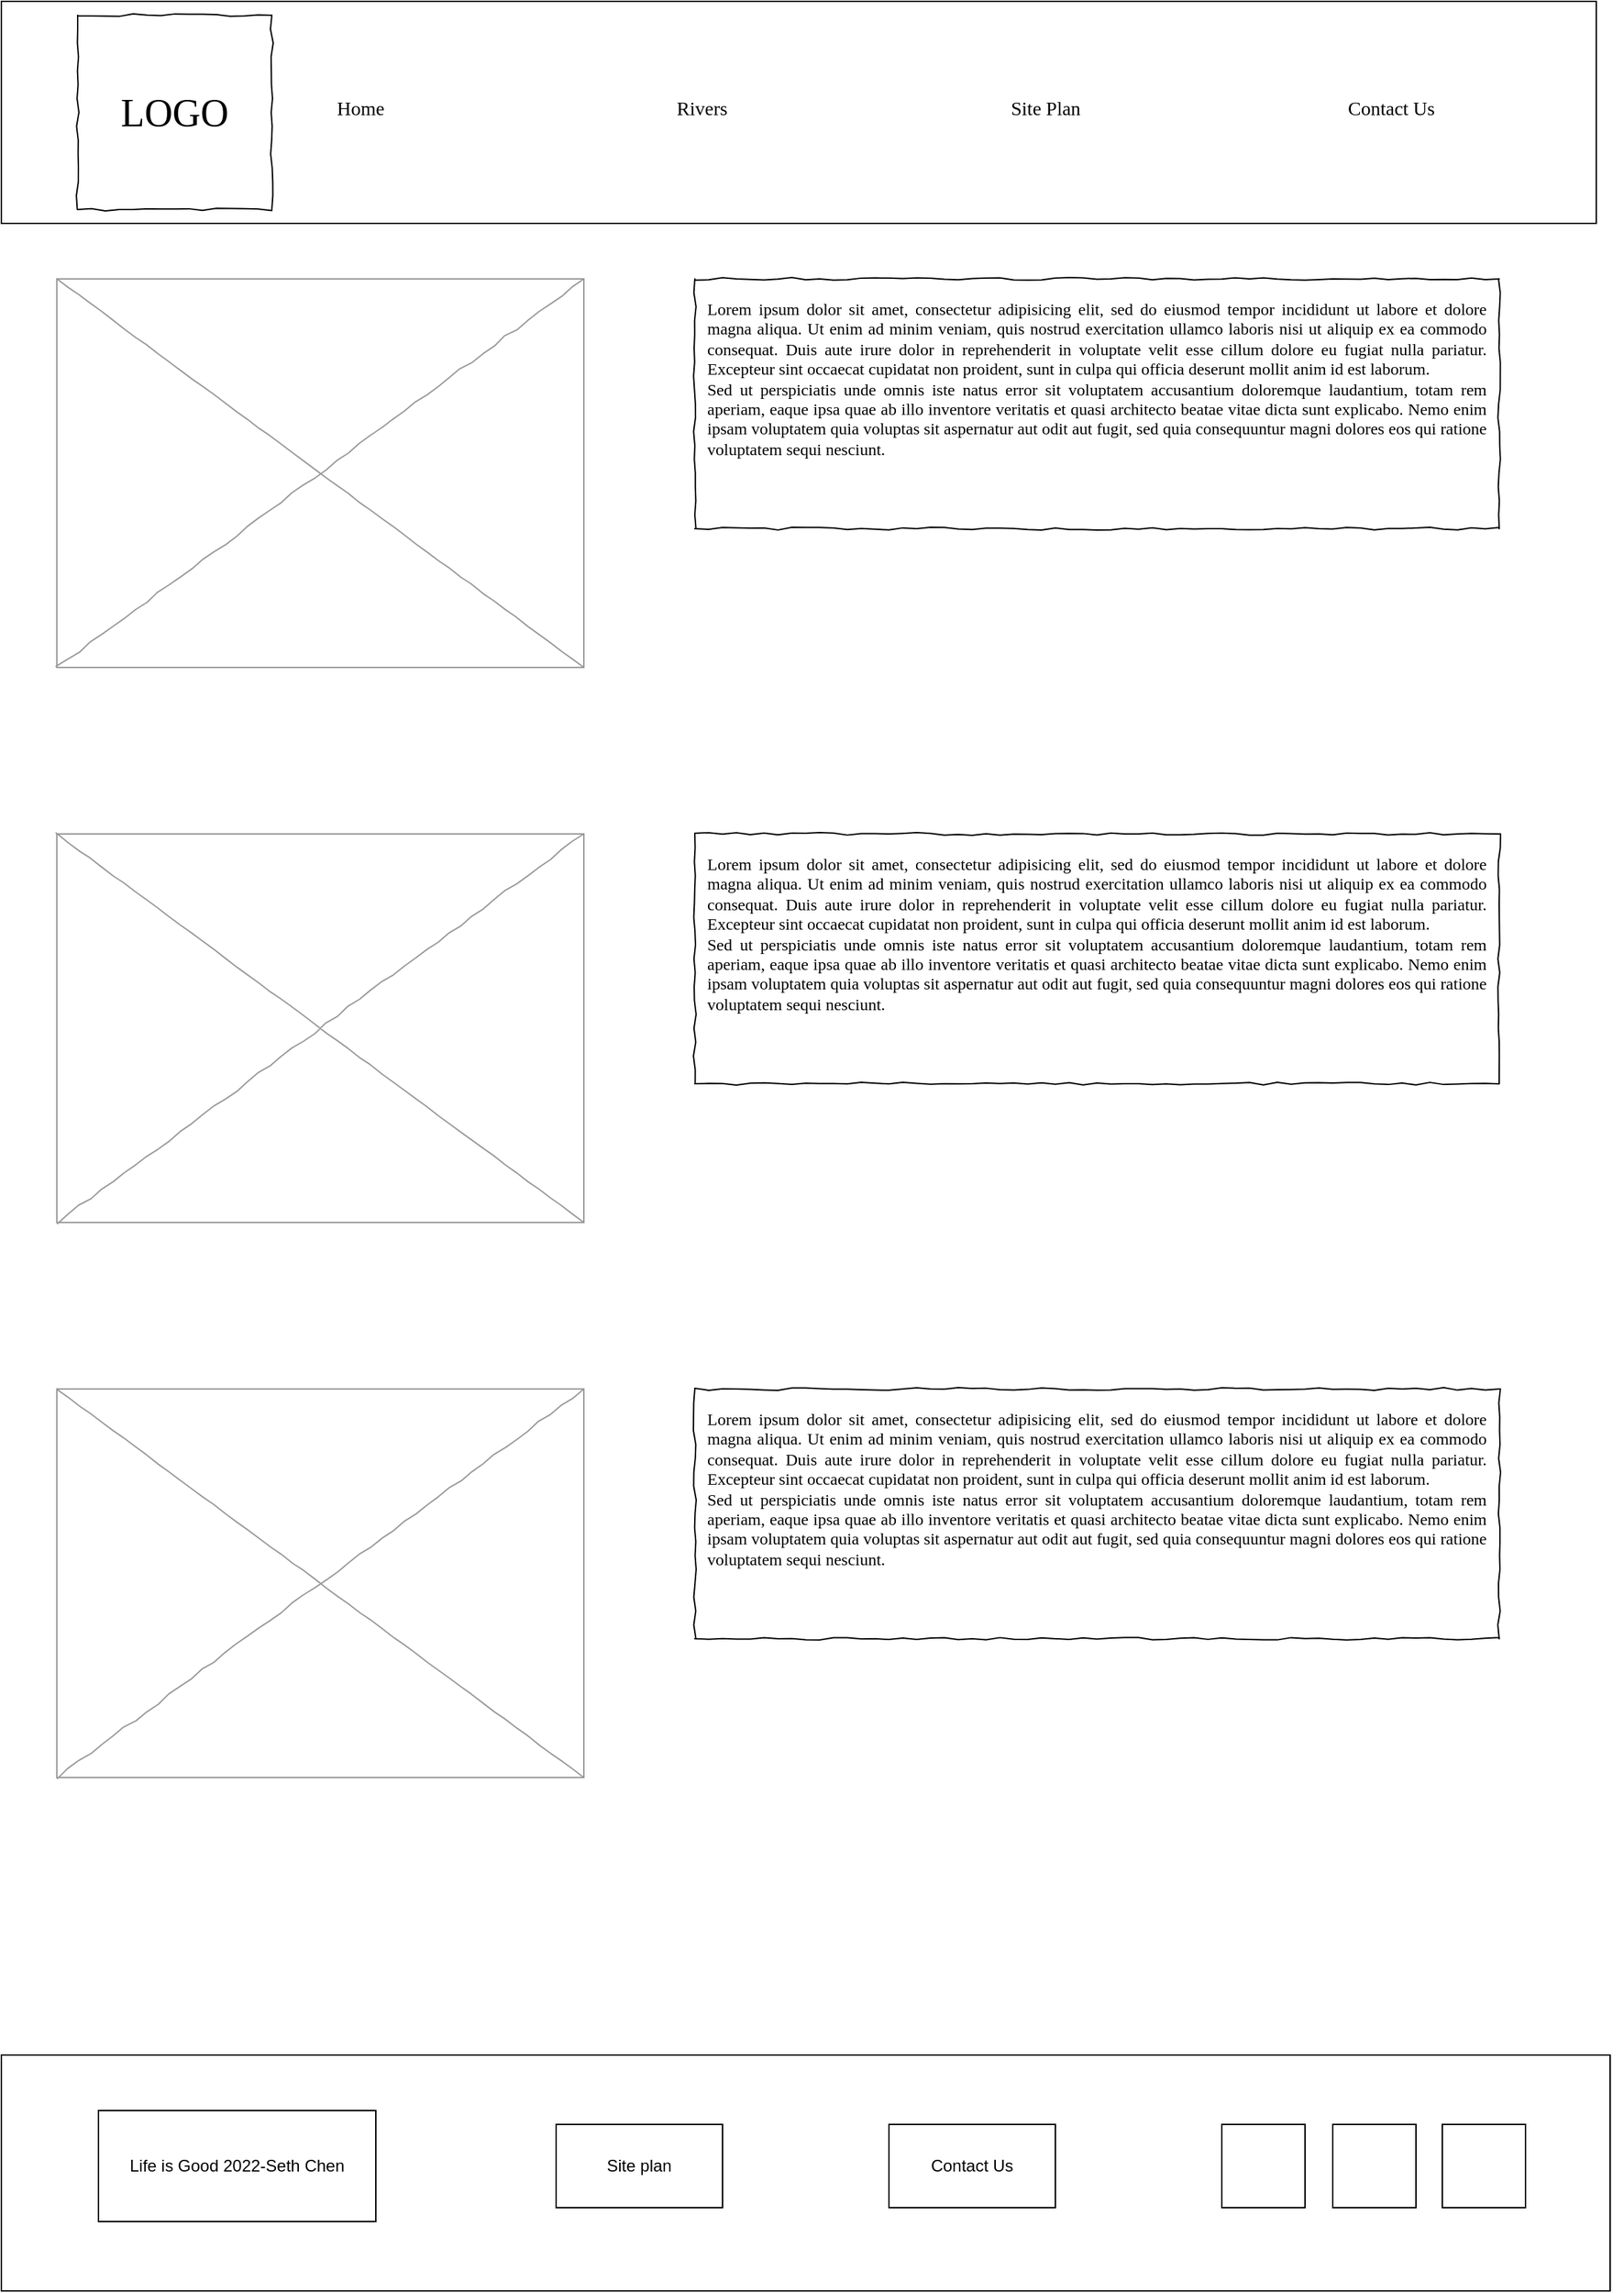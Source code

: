<mxfile version="20.5.2" type="device"><diagram name="Page-1" id="03018318-947c-dd8e-b7a3-06fadd420f32"><mxGraphModel dx="1371" dy="819" grid="1" gridSize="10" guides="1" tooltips="1" connect="1" arrows="1" fold="1" page="1" pageScale="1" pageWidth="1169" pageHeight="827" background="#ffffff" math="0" shadow="0"><root><mxCell id="0"/><mxCell id="1" parent="0"/><mxCell id="677b7b8949515195-11" value="Home" style="text;html=1;points=[];align=left;verticalAlign=middle;spacingTop=-4;fontSize=14;fontFamily=Verdana;flipV=0;flipH=0;direction=east;" parent="1" vertex="1"><mxGeometry x="240" y="40" width="200" height="80" as="geometry"/></mxCell><mxCell id="677b7b8949515195-12" value="Rivers" style="text;html=1;points=[];align=left;verticalAlign=middle;spacingTop=-4;fontSize=14;fontFamily=Verdana;flipV=0;flipH=0;direction=east;" parent="1" vertex="1"><mxGeometry x="484.5" y="40" width="200" height="80" as="geometry"/></mxCell><mxCell id="677b7b8949515195-13" value="Site Plan" style="text;html=1;points=[];align=left;verticalAlign=middle;spacingTop=-4;fontSize=14;fontFamily=Verdana;flipV=0;flipH=0;direction=east;" parent="1" vertex="1"><mxGeometry x="726" y="40" width="200" height="80" as="geometry"/></mxCell><mxCell id="677b7b8949515195-14" value="Contact Us" style="text;html=1;points=[];align=left;verticalAlign=middle;spacingTop=-4;fontSize=14;fontFamily=Verdana;flipV=0;flipH=0;direction=east;" parent="1" vertex="1"><mxGeometry x="969" y="40" width="200" height="80" as="geometry"/></mxCell><mxCell id="677b7b8949515195-15" value="&lt;div style=&quot;text-align: justify&quot;&gt;&lt;span&gt;Lorem ipsum dolor sit amet, consectetur adipisicing elit, sed do eiusmod tempor incididunt ut labore et dolore magna aliqua. Ut enim ad minim veniam, quis nostrud exercitation ullamco laboris nisi ut aliquip ex ea commodo consequat. Duis aute irure dolor in reprehenderit in voluptate velit esse cillum dolore eu fugiat nulla pariatur. Excepteur sint occaecat cupidatat non proident, sunt in culpa qui officia deserunt mollit anim id est laborum.&lt;/span&gt;&lt;/div&gt;&lt;div style=&quot;text-align: justify&quot;&gt;&lt;span&gt;Sed ut perspiciatis unde omnis iste natus error sit voluptatem accusantium doloremque laudantium, totam rem aperiam, eaque ipsa quae ab illo inventore veritatis et quasi architecto beatae vitae dicta sunt explicabo. Nemo enim ipsam voluptatem quia voluptas sit aspernatur aut odit aut fugit, sed quia consequuntur magni dolores eos qui ratione voluptatem sequi nesciunt.&amp;nbsp;&lt;/span&gt;&lt;/div&gt;" style="whiteSpace=wrap;html=1;rounded=0;shadow=0;labelBackgroundColor=none;strokeWidth=1;fillColor=none;fontFamily=Verdana;fontSize=12;align=center;verticalAlign=top;spacing=10;comic=1;" parent="1" vertex="1"><mxGeometry x="500" y="200" width="580" height="180" as="geometry"/></mxCell><mxCell id="677b7b8949515195-16" value="" style="verticalLabelPosition=bottom;shadow=0;dashed=0;align=center;html=1;verticalAlign=top;strokeWidth=1;shape=mxgraph.mockup.graphics.simpleIcon;strokeColor=#999999;rounded=0;labelBackgroundColor=none;fontFamily=Verdana;fontSize=14;fontColor=#000000;comic=1;" parent="1" vertex="1"><mxGeometry x="40" y="200" width="380" height="280" as="geometry"/></mxCell><mxCell id="GWYvHmZuk0585_JGNaUB-3" value="" style="rounded=0;whiteSpace=wrap;html=1;fillColor=none;" vertex="1" parent="1"><mxGeometry width="1150" height="160" as="geometry"/></mxCell><mxCell id="677b7b8949515195-2" value="LOGO" style="whiteSpace=wrap;html=1;rounded=0;shadow=0;labelBackgroundColor=none;strokeWidth=1;fontFamily=Verdana;fontSize=28;align=center;comic=1;fillColor=none;" parent="1" vertex="1"><mxGeometry x="55" y="10" width="140" height="140" as="geometry"/></mxCell><mxCell id="GWYvHmZuk0585_JGNaUB-4" value="" style="verticalLabelPosition=bottom;shadow=0;dashed=0;align=center;html=1;verticalAlign=top;strokeWidth=1;shape=mxgraph.mockup.graphics.simpleIcon;strokeColor=#999999;rounded=0;labelBackgroundColor=none;fontFamily=Verdana;fontSize=14;fontColor=#000000;comic=1;" vertex="1" parent="1"><mxGeometry x="40" y="600" width="380" height="280" as="geometry"/></mxCell><mxCell id="GWYvHmZuk0585_JGNaUB-5" value="&lt;div style=&quot;text-align: justify&quot;&gt;&lt;span&gt;Lorem ipsum dolor sit amet, consectetur adipisicing elit, sed do eiusmod tempor incididunt ut labore et dolore magna aliqua. Ut enim ad minim veniam, quis nostrud exercitation ullamco laboris nisi ut aliquip ex ea commodo consequat. Duis aute irure dolor in reprehenderit in voluptate velit esse cillum dolore eu fugiat nulla pariatur. Excepteur sint occaecat cupidatat non proident, sunt in culpa qui officia deserunt mollit anim id est laborum.&lt;/span&gt;&lt;/div&gt;&lt;div style=&quot;text-align: justify&quot;&gt;&lt;span&gt;Sed ut perspiciatis unde omnis iste natus error sit voluptatem accusantium doloremque laudantium, totam rem aperiam, eaque ipsa quae ab illo inventore veritatis et quasi architecto beatae vitae dicta sunt explicabo. Nemo enim ipsam voluptatem quia voluptas sit aspernatur aut odit aut fugit, sed quia consequuntur magni dolores eos qui ratione voluptatem sequi nesciunt.&amp;nbsp;&lt;/span&gt;&lt;/div&gt;" style="whiteSpace=wrap;html=1;rounded=0;shadow=0;labelBackgroundColor=none;strokeWidth=1;fillColor=none;fontFamily=Verdana;fontSize=12;align=center;verticalAlign=top;spacing=10;comic=1;" vertex="1" parent="1"><mxGeometry x="500" y="600" width="580" height="180" as="geometry"/></mxCell><mxCell id="GWYvHmZuk0585_JGNaUB-6" value="" style="rounded=0;whiteSpace=wrap;html=1;fillColor=none;" vertex="1" parent="1"><mxGeometry y="1480" width="1160" height="170" as="geometry"/></mxCell><mxCell id="GWYvHmZuk0585_JGNaUB-7" value="Life is Good 2022-Seth Chen" style="rounded=0;whiteSpace=wrap;html=1;fillColor=none;" vertex="1" parent="1"><mxGeometry x="70" y="1520" width="200" height="80" as="geometry"/></mxCell><mxCell id="GWYvHmZuk0585_JGNaUB-8" value="Site plan" style="rounded=0;whiteSpace=wrap;html=1;fillColor=none;" vertex="1" parent="1"><mxGeometry x="400" y="1530" width="120" height="60" as="geometry"/></mxCell><mxCell id="GWYvHmZuk0585_JGNaUB-9" value="Contact Us" style="rounded=0;whiteSpace=wrap;html=1;fillColor=none;" vertex="1" parent="1"><mxGeometry x="640" y="1530" width="120" height="60" as="geometry"/></mxCell><mxCell id="GWYvHmZuk0585_JGNaUB-10" value="" style="rounded=0;whiteSpace=wrap;html=1;fillColor=none;" vertex="1" parent="1"><mxGeometry x="880" y="1530" width="60" height="60" as="geometry"/></mxCell><mxCell id="GWYvHmZuk0585_JGNaUB-11" value="" style="rounded=0;whiteSpace=wrap;html=1;fillColor=none;" vertex="1" parent="1"><mxGeometry x="960" y="1530" width="60" height="60" as="geometry"/></mxCell><mxCell id="GWYvHmZuk0585_JGNaUB-12" value="" style="rounded=0;whiteSpace=wrap;html=1;fillColor=none;" vertex="1" parent="1"><mxGeometry x="1039" y="1530" width="60" height="60" as="geometry"/></mxCell><mxCell id="GWYvHmZuk0585_JGNaUB-16" value="" style="verticalLabelPosition=bottom;shadow=0;dashed=0;align=center;html=1;verticalAlign=top;strokeWidth=1;shape=mxgraph.mockup.graphics.simpleIcon;strokeColor=#999999;rounded=0;labelBackgroundColor=none;fontFamily=Verdana;fontSize=14;fontColor=#000000;comic=1;" vertex="1" parent="1"><mxGeometry x="40" y="1000" width="380" height="280" as="geometry"/></mxCell><mxCell id="GWYvHmZuk0585_JGNaUB-17" value="&lt;div style=&quot;text-align: justify&quot;&gt;&lt;span&gt;Lorem ipsum dolor sit amet, consectetur adipisicing elit, sed do eiusmod tempor incididunt ut labore et dolore magna aliqua. Ut enim ad minim veniam, quis nostrud exercitation ullamco laboris nisi ut aliquip ex ea commodo consequat. Duis aute irure dolor in reprehenderit in voluptate velit esse cillum dolore eu fugiat nulla pariatur. Excepteur sint occaecat cupidatat non proident, sunt in culpa qui officia deserunt mollit anim id est laborum.&lt;/span&gt;&lt;/div&gt;&lt;div style=&quot;text-align: justify&quot;&gt;&lt;span&gt;Sed ut perspiciatis unde omnis iste natus error sit voluptatem accusantium doloremque laudantium, totam rem aperiam, eaque ipsa quae ab illo inventore veritatis et quasi architecto beatae vitae dicta sunt explicabo. Nemo enim ipsam voluptatem quia voluptas sit aspernatur aut odit aut fugit, sed quia consequuntur magni dolores eos qui ratione voluptatem sequi nesciunt.&amp;nbsp;&lt;/span&gt;&lt;/div&gt;" style="whiteSpace=wrap;html=1;rounded=0;shadow=0;labelBackgroundColor=none;strokeWidth=1;fillColor=none;fontFamily=Verdana;fontSize=12;align=center;verticalAlign=top;spacing=10;comic=1;" vertex="1" parent="1"><mxGeometry x="500" y="1000" width="580" height="180" as="geometry"/></mxCell></root></mxGraphModel></diagram></mxfile>
